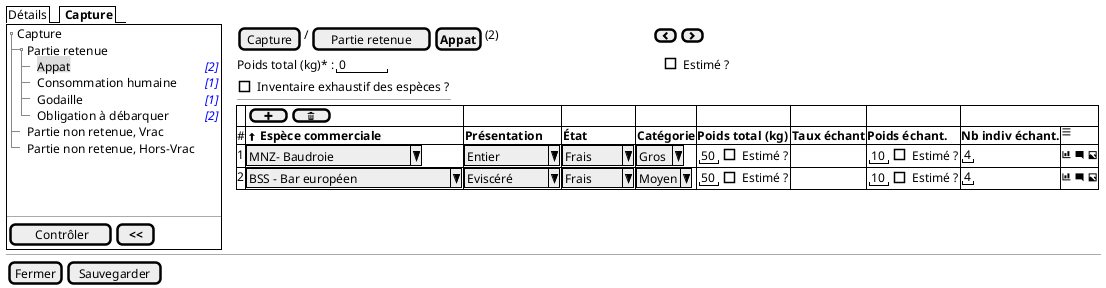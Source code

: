 @startsalt
{
  {/ Détails | <b> Capture }
  {+
   {T
       + Capture
       ++ Partie retenue
       +++ <back:#DDD>Appat | <i><color:blue>[2]
       +++ Consommation humaine | <i><color:blue>[1]
       +++ Godaille | <i><color:blue>[1]
       +++ Obligation à débarquer| <i><color:blue>[2]
       ++ Partie non retenue, Vrac
       ++ Partie non retenue, Hors-Vrac
   }
    .
    .
    .
   --
   {
      [<&checkmark> Contrôler] | [ <b><< ]
   }
  } | . | {
    { [Capture] | / | [Partie retenue] | [<b>Appat]| (2) | . | . | . | . | . | . | . | . | . | . | . | . | . | . | . | . | . | . | . | . | . | . | . | . | . | . | . | . | . |  { [<&chevron-left>] | [<&chevron-right>] }}

    {Poids total (kg)* : | " 0    " | . | . | . | . | . | . | . | . | . | . | . | . | . | . | . | . | . | . | . | . | . | . | . | . | . | . | . | . | . | . | . | . | . | . | . | . | . | . | . | . | . | . | . | . |. |. |. |. |. |. |. |. | [ ] Estimé ?}

    { [ ] Inventaire exhaustif des espèces ?
    ---
    }


    {#
          . | {[ <&plus> ] | [ <&trash> ] } | . | . | . | . | . | .
          # | <&arrow-thick-top> <b>Espèce commerciale  | <b>Présentation | <b>État | <b>Catégorie | <b>Poids total (kg)     |  <b>Taux échant  | <b>Poids échant. | <b>Nb indiv échant. | <&menu>
          1 | ^MNZ- Baudroie       ^ | ^ Entier   ^ | ^ Frais ^ | ^Gros^ | { "50" | [ ] Estimé ? } | .   |   { "10" | [ ] Estimé ? }          | "4" | <&bar-chart> <&comment-square> <&image>
          2 | ^BSS - Bar européen       ^ | ^ Eviscéré ^ | ^ Frais ^ | ^Moyen^ | { "50" | [ ] Estimé ? } | .   |   { "10" | [ ] Estimé ? }          | "4" | <&bar-chart> <&comment-square> <&image>
        }
  }

  -- | -- | --
  { [Fermer] | [Sauvegarder] }
}
@endsalt

